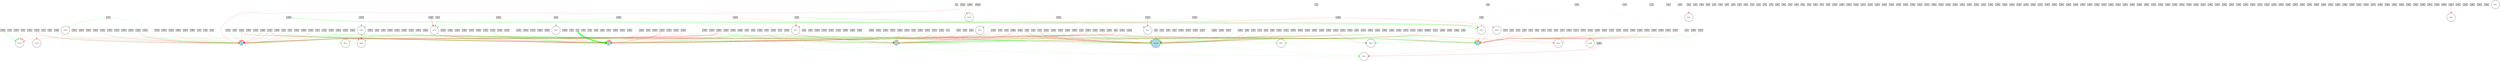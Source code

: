 digraph {
	node [fontsize=9 height=0.2 shape=circle width=0.2]
	x [fillcolor=lightgray shape=box style=filled]
	dx [fillcolor=lightgray shape=box style=filled]
	theta [fillcolor=lightgray shape=box style=filled]
	dtheta [fillcolor=lightgray shape=box style=filled]
	-5 [fillcolor=lightgray shape=box style=filled]
	-6 [fillcolor=lightgray shape=box style=filled]
	-7 [fillcolor=lightgray shape=box style=filled]
	-8 [fillcolor=lightgray shape=box style=filled]
	-9 [fillcolor=lightgray shape=box style=filled]
	-10 [fillcolor=lightgray shape=box style=filled]
	-11 [fillcolor=lightgray shape=box style=filled]
	-12 [fillcolor=lightgray shape=box style=filled]
	-13 [fillcolor=lightgray shape=box style=filled]
	-14 [fillcolor=lightgray shape=box style=filled]
	-15 [fillcolor=lightgray shape=box style=filled]
	-16 [fillcolor=lightgray shape=box style=filled]
	-17 [fillcolor=lightgray shape=box style=filled]
	-18 [fillcolor=lightgray shape=box style=filled]
	-19 [fillcolor=lightgray shape=box style=filled]
	-20 [fillcolor=lightgray shape=box style=filled]
	-21 [fillcolor=lightgray shape=box style=filled]
	-22 [fillcolor=lightgray shape=box style=filled]
	-23 [fillcolor=lightgray shape=box style=filled]
	-24 [fillcolor=lightgray shape=box style=filled]
	-25 [fillcolor=lightgray shape=box style=filled]
	-26 [fillcolor=lightgray shape=box style=filled]
	-27 [fillcolor=lightgray shape=box style=filled]
	-28 [fillcolor=lightgray shape=box style=filled]
	-29 [fillcolor=lightgray shape=box style=filled]
	-30 [fillcolor=lightgray shape=box style=filled]
	-31 [fillcolor=lightgray shape=box style=filled]
	-32 [fillcolor=lightgray shape=box style=filled]
	-33 [fillcolor=lightgray shape=box style=filled]
	-34 [fillcolor=lightgray shape=box style=filled]
	-35 [fillcolor=lightgray shape=box style=filled]
	-36 [fillcolor=lightgray shape=box style=filled]
	-37 [fillcolor=lightgray shape=box style=filled]
	-38 [fillcolor=lightgray shape=box style=filled]
	-39 [fillcolor=lightgray shape=box style=filled]
	-40 [fillcolor=lightgray shape=box style=filled]
	-41 [fillcolor=lightgray shape=box style=filled]
	-42 [fillcolor=lightgray shape=box style=filled]
	-43 [fillcolor=lightgray shape=box style=filled]
	-44 [fillcolor=lightgray shape=box style=filled]
	-45 [fillcolor=lightgray shape=box style=filled]
	-46 [fillcolor=lightgray shape=box style=filled]
	-47 [fillcolor=lightgray shape=box style=filled]
	-48 [fillcolor=lightgray shape=box style=filled]
	-49 [fillcolor=lightgray shape=box style=filled]
	-50 [fillcolor=lightgray shape=box style=filled]
	-51 [fillcolor=lightgray shape=box style=filled]
	-52 [fillcolor=lightgray shape=box style=filled]
	-53 [fillcolor=lightgray shape=box style=filled]
	-54 [fillcolor=lightgray shape=box style=filled]
	-55 [fillcolor=lightgray shape=box style=filled]
	-56 [fillcolor=lightgray shape=box style=filled]
	-57 [fillcolor=lightgray shape=box style=filled]
	-58 [fillcolor=lightgray shape=box style=filled]
	-59 [fillcolor=lightgray shape=box style=filled]
	-60 [fillcolor=lightgray shape=box style=filled]
	-61 [fillcolor=lightgray shape=box style=filled]
	-62 [fillcolor=lightgray shape=box style=filled]
	-63 [fillcolor=lightgray shape=box style=filled]
	-64 [fillcolor=lightgray shape=box style=filled]
	-65 [fillcolor=lightgray shape=box style=filled]
	-66 [fillcolor=lightgray shape=box style=filled]
	-67 [fillcolor=lightgray shape=box style=filled]
	-68 [fillcolor=lightgray shape=box style=filled]
	-69 [fillcolor=lightgray shape=box style=filled]
	-70 [fillcolor=lightgray shape=box style=filled]
	-71 [fillcolor=lightgray shape=box style=filled]
	-72 [fillcolor=lightgray shape=box style=filled]
	-73 [fillcolor=lightgray shape=box style=filled]
	-74 [fillcolor=lightgray shape=box style=filled]
	-75 [fillcolor=lightgray shape=box style=filled]
	-76 [fillcolor=lightgray shape=box style=filled]
	-77 [fillcolor=lightgray shape=box style=filled]
	-78 [fillcolor=lightgray shape=box style=filled]
	-79 [fillcolor=lightgray shape=box style=filled]
	-80 [fillcolor=lightgray shape=box style=filled]
	-81 [fillcolor=lightgray shape=box style=filled]
	-82 [fillcolor=lightgray shape=box style=filled]
	-83 [fillcolor=lightgray shape=box style=filled]
	-84 [fillcolor=lightgray shape=box style=filled]
	-85 [fillcolor=lightgray shape=box style=filled]
	-86 [fillcolor=lightgray shape=box style=filled]
	-87 [fillcolor=lightgray shape=box style=filled]
	-88 [fillcolor=lightgray shape=box style=filled]
	-89 [fillcolor=lightgray shape=box style=filled]
	-90 [fillcolor=lightgray shape=box style=filled]
	-91 [fillcolor=lightgray shape=box style=filled]
	-92 [fillcolor=lightgray shape=box style=filled]
	-93 [fillcolor=lightgray shape=box style=filled]
	-94 [fillcolor=lightgray shape=box style=filled]
	-95 [fillcolor=lightgray shape=box style=filled]
	-96 [fillcolor=lightgray shape=box style=filled]
	-97 [fillcolor=lightgray shape=box style=filled]
	-98 [fillcolor=lightgray shape=box style=filled]
	-99 [fillcolor=lightgray shape=box style=filled]
	-100 [fillcolor=lightgray shape=box style=filled]
	-101 [fillcolor=lightgray shape=box style=filled]
	-102 [fillcolor=lightgray shape=box style=filled]
	-103 [fillcolor=lightgray shape=box style=filled]
	-104 [fillcolor=lightgray shape=box style=filled]
	-105 [fillcolor=lightgray shape=box style=filled]
	-106 [fillcolor=lightgray shape=box style=filled]
	-107 [fillcolor=lightgray shape=box style=filled]
	-108 [fillcolor=lightgray shape=box style=filled]
	-109 [fillcolor=lightgray shape=box style=filled]
	-110 [fillcolor=lightgray shape=box style=filled]
	-111 [fillcolor=lightgray shape=box style=filled]
	-112 [fillcolor=lightgray shape=box style=filled]
	-113 [fillcolor=lightgray shape=box style=filled]
	-114 [fillcolor=lightgray shape=box style=filled]
	-115 [fillcolor=lightgray shape=box style=filled]
	-116 [fillcolor=lightgray shape=box style=filled]
	-117 [fillcolor=lightgray shape=box style=filled]
	-118 [fillcolor=lightgray shape=box style=filled]
	-119 [fillcolor=lightgray shape=box style=filled]
	-120 [fillcolor=lightgray shape=box style=filled]
	-121 [fillcolor=lightgray shape=box style=filled]
	-122 [fillcolor=lightgray shape=box style=filled]
	-123 [fillcolor=lightgray shape=box style=filled]
	-124 [fillcolor=lightgray shape=box style=filled]
	-125 [fillcolor=lightgray shape=box style=filled]
	-126 [fillcolor=lightgray shape=box style=filled]
	-127 [fillcolor=lightgray shape=box style=filled]
	-128 [fillcolor=lightgray shape=box style=filled]
	-129 [fillcolor=lightgray shape=box style=filled]
	-130 [fillcolor=lightgray shape=box style=filled]
	-131 [fillcolor=lightgray shape=box style=filled]
	-132 [fillcolor=lightgray shape=box style=filled]
	-133 [fillcolor=lightgray shape=box style=filled]
	-134 [fillcolor=lightgray shape=box style=filled]
	-135 [fillcolor=lightgray shape=box style=filled]
	-136 [fillcolor=lightgray shape=box style=filled]
	-137 [fillcolor=lightgray shape=box style=filled]
	-138 [fillcolor=lightgray shape=box style=filled]
	-139 [fillcolor=lightgray shape=box style=filled]
	-140 [fillcolor=lightgray shape=box style=filled]
	-141 [fillcolor=lightgray shape=box style=filled]
	-142 [fillcolor=lightgray shape=box style=filled]
	-143 [fillcolor=lightgray shape=box style=filled]
	-144 [fillcolor=lightgray shape=box style=filled]
	-145 [fillcolor=lightgray shape=box style=filled]
	-146 [fillcolor=lightgray shape=box style=filled]
	-147 [fillcolor=lightgray shape=box style=filled]
	-148 [fillcolor=lightgray shape=box style=filled]
	-149 [fillcolor=lightgray shape=box style=filled]
	-150 [fillcolor=lightgray shape=box style=filled]
	-151 [fillcolor=lightgray shape=box style=filled]
	-152 [fillcolor=lightgray shape=box style=filled]
	-153 [fillcolor=lightgray shape=box style=filled]
	-154 [fillcolor=lightgray shape=box style=filled]
	-155 [fillcolor=lightgray shape=box style=filled]
	-156 [fillcolor=lightgray shape=box style=filled]
	-157 [fillcolor=lightgray shape=box style=filled]
	-158 [fillcolor=lightgray shape=box style=filled]
	-159 [fillcolor=lightgray shape=box style=filled]
	-160 [fillcolor=lightgray shape=box style=filled]
	-161 [fillcolor=lightgray shape=box style=filled]
	-162 [fillcolor=lightgray shape=box style=filled]
	-163 [fillcolor=lightgray shape=box style=filled]
	-164 [fillcolor=lightgray shape=box style=filled]
	-165 [fillcolor=lightgray shape=box style=filled]
	-166 [fillcolor=lightgray shape=box style=filled]
	-167 [fillcolor=lightgray shape=box style=filled]
	-168 [fillcolor=lightgray shape=box style=filled]
	-169 [fillcolor=lightgray shape=box style=filled]
	-170 [fillcolor=lightgray shape=box style=filled]
	-171 [fillcolor=lightgray shape=box style=filled]
	-172 [fillcolor=lightgray shape=box style=filled]
	-173 [fillcolor=lightgray shape=box style=filled]
	-174 [fillcolor=lightgray shape=box style=filled]
	-175 [fillcolor=lightgray shape=box style=filled]
	-176 [fillcolor=lightgray shape=box style=filled]
	-177 [fillcolor=lightgray shape=box style=filled]
	-178 [fillcolor=lightgray shape=box style=filled]
	-179 [fillcolor=lightgray shape=box style=filled]
	-180 [fillcolor=lightgray shape=box style=filled]
	-181 [fillcolor=lightgray shape=box style=filled]
	-182 [fillcolor=lightgray shape=box style=filled]
	-183 [fillcolor=lightgray shape=box style=filled]
	-184 [fillcolor=lightgray shape=box style=filled]
	-185 [fillcolor=lightgray shape=box style=filled]
	-186 [fillcolor=lightgray shape=box style=filled]
	-187 [fillcolor=lightgray shape=box style=filled]
	-188 [fillcolor=lightgray shape=box style=filled]
	-189 [fillcolor=lightgray shape=box style=filled]
	-190 [fillcolor=lightgray shape=box style=filled]
	-191 [fillcolor=lightgray shape=box style=filled]
	-192 [fillcolor=lightgray shape=box style=filled]
	-193 [fillcolor=lightgray shape=box style=filled]
	-194 [fillcolor=lightgray shape=box style=filled]
	-195 [fillcolor=lightgray shape=box style=filled]
	-196 [fillcolor=lightgray shape=box style=filled]
	-197 [fillcolor=lightgray shape=box style=filled]
	-198 [fillcolor=lightgray shape=box style=filled]
	-199 [fillcolor=lightgray shape=box style=filled]
	-200 [fillcolor=lightgray shape=box style=filled]
	-201 [fillcolor=lightgray shape=box style=filled]
	-202 [fillcolor=lightgray shape=box style=filled]
	-203 [fillcolor=lightgray shape=box style=filled]
	-204 [fillcolor=lightgray shape=box style=filled]
	-205 [fillcolor=lightgray shape=box style=filled]
	-206 [fillcolor=lightgray shape=box style=filled]
	-207 [fillcolor=lightgray shape=box style=filled]
	-208 [fillcolor=lightgray shape=box style=filled]
	-209 [fillcolor=lightgray shape=box style=filled]
	-210 [fillcolor=lightgray shape=box style=filled]
	-211 [fillcolor=lightgray shape=box style=filled]
	-212 [fillcolor=lightgray shape=box style=filled]
	-213 [fillcolor=lightgray shape=box style=filled]
	-214 [fillcolor=lightgray shape=box style=filled]
	-215 [fillcolor=lightgray shape=box style=filled]
	-216 [fillcolor=lightgray shape=box style=filled]
	-217 [fillcolor=lightgray shape=box style=filled]
	-218 [fillcolor=lightgray shape=box style=filled]
	-219 [fillcolor=lightgray shape=box style=filled]
	-220 [fillcolor=lightgray shape=box style=filled]
	-221 [fillcolor=lightgray shape=box style=filled]
	-222 [fillcolor=lightgray shape=box style=filled]
	-223 [fillcolor=lightgray shape=box style=filled]
	-224 [fillcolor=lightgray shape=box style=filled]
	-225 [fillcolor=lightgray shape=box style=filled]
	-226 [fillcolor=lightgray shape=box style=filled]
	-227 [fillcolor=lightgray shape=box style=filled]
	-228 [fillcolor=lightgray shape=box style=filled]
	-229 [fillcolor=lightgray shape=box style=filled]
	-230 [fillcolor=lightgray shape=box style=filled]
	-231 [fillcolor=lightgray shape=box style=filled]
	-232 [fillcolor=lightgray shape=box style=filled]
	-233 [fillcolor=lightgray shape=box style=filled]
	-234 [fillcolor=lightgray shape=box style=filled]
	-235 [fillcolor=lightgray shape=box style=filled]
	-236 [fillcolor=lightgray shape=box style=filled]
	-237 [fillcolor=lightgray shape=box style=filled]
	-238 [fillcolor=lightgray shape=box style=filled]
	-239 [fillcolor=lightgray shape=box style=filled]
	-240 [fillcolor=lightgray shape=box style=filled]
	-241 [fillcolor=lightgray shape=box style=filled]
	-242 [fillcolor=lightgray shape=box style=filled]
	-243 [fillcolor=lightgray shape=box style=filled]
	-244 [fillcolor=lightgray shape=box style=filled]
	-245 [fillcolor=lightgray shape=box style=filled]
	-246 [fillcolor=lightgray shape=box style=filled]
	-247 [fillcolor=lightgray shape=box style=filled]
	-248 [fillcolor=lightgray shape=box style=filled]
	-249 [fillcolor=lightgray shape=box style=filled]
	-250 [fillcolor=lightgray shape=box style=filled]
	-251 [fillcolor=lightgray shape=box style=filled]
	-252 [fillcolor=lightgray shape=box style=filled]
	-253 [fillcolor=lightgray shape=box style=filled]
	-254 [fillcolor=lightgray shape=box style=filled]
	-255 [fillcolor=lightgray shape=box style=filled]
	-256 [fillcolor=lightgray shape=box style=filled]
	-257 [fillcolor=lightgray shape=box style=filled]
	-258 [fillcolor=lightgray shape=box style=filled]
	-259 [fillcolor=lightgray shape=box style=filled]
	-260 [fillcolor=lightgray shape=box style=filled]
	-261 [fillcolor=lightgray shape=box style=filled]
	-262 [fillcolor=lightgray shape=box style=filled]
	-263 [fillcolor=lightgray shape=box style=filled]
	-264 [fillcolor=lightgray shape=box style=filled]
	-265 [fillcolor=lightgray shape=box style=filled]
	-266 [fillcolor=lightgray shape=box style=filled]
	-267 [fillcolor=lightgray shape=box style=filled]
	-268 [fillcolor=lightgray shape=box style=filled]
	-269 [fillcolor=lightgray shape=box style=filled]
	-270 [fillcolor=lightgray shape=box style=filled]
	-271 [fillcolor=lightgray shape=box style=filled]
	-272 [fillcolor=lightgray shape=box style=filled]
	-273 [fillcolor=lightgray shape=box style=filled]
	-274 [fillcolor=lightgray shape=box style=filled]
	-275 [fillcolor=lightgray shape=box style=filled]
	-276 [fillcolor=lightgray shape=box style=filled]
	-277 [fillcolor=lightgray shape=box style=filled]
	-278 [fillcolor=lightgray shape=box style=filled]
	-279 [fillcolor=lightgray shape=box style=filled]
	-280 [fillcolor=lightgray shape=box style=filled]
	-281 [fillcolor=lightgray shape=box style=filled]
	-282 [fillcolor=lightgray shape=box style=filled]
	-283 [fillcolor=lightgray shape=box style=filled]
	-284 [fillcolor=lightgray shape=box style=filled]
	-285 [fillcolor=lightgray shape=box style=filled]
	-286 [fillcolor=lightgray shape=box style=filled]
	-287 [fillcolor=lightgray shape=box style=filled]
	-288 [fillcolor=lightgray shape=box style=filled]
	-289 [fillcolor=lightgray shape=box style=filled]
	-290 [fillcolor=lightgray shape=box style=filled]
	-291 [fillcolor=lightgray shape=box style=filled]
	-292 [fillcolor=lightgray shape=box style=filled]
	-293 [fillcolor=lightgray shape=box style=filled]
	-294 [fillcolor=lightgray shape=box style=filled]
	-295 [fillcolor=lightgray shape=box style=filled]
	-296 [fillcolor=lightgray shape=box style=filled]
	-297 [fillcolor=lightgray shape=box style=filled]
	-298 [fillcolor=lightgray shape=box style=filled]
	-299 [fillcolor=lightgray shape=box style=filled]
	-300 [fillcolor=lightgray shape=box style=filled]
	-301 [fillcolor=lightgray shape=box style=filled]
	-302 [fillcolor=lightgray shape=box style=filled]
	-303 [fillcolor=lightgray shape=box style=filled]
	-304 [fillcolor=lightgray shape=box style=filled]
	-305 [fillcolor=lightgray shape=box style=filled]
	-306 [fillcolor=lightgray shape=box style=filled]
	-307 [fillcolor=lightgray shape=box style=filled]
	-308 [fillcolor=lightgray shape=box style=filled]
	-309 [fillcolor=lightgray shape=box style=filled]
	-310 [fillcolor=lightgray shape=box style=filled]
	-311 [fillcolor=lightgray shape=box style=filled]
	-312 [fillcolor=lightgray shape=box style=filled]
	-313 [fillcolor=lightgray shape=box style=filled]
	-314 [fillcolor=lightgray shape=box style=filled]
	-315 [fillcolor=lightgray shape=box style=filled]
	-316 [fillcolor=lightgray shape=box style=filled]
	-317 [fillcolor=lightgray shape=box style=filled]
	-318 [fillcolor=lightgray shape=box style=filled]
	-319 [fillcolor=lightgray shape=box style=filled]
	-320 [fillcolor=lightgray shape=box style=filled]
	-321 [fillcolor=lightgray shape=box style=filled]
	-322 [fillcolor=lightgray shape=box style=filled]
	-323 [fillcolor=lightgray shape=box style=filled]
	-324 [fillcolor=lightgray shape=box style=filled]
	-325 [fillcolor=lightgray shape=box style=filled]
	-326 [fillcolor=lightgray shape=box style=filled]
	-327 [fillcolor=lightgray shape=box style=filled]
	-328 [fillcolor=lightgray shape=box style=filled]
	-329 [fillcolor=lightgray shape=box style=filled]
	-330 [fillcolor=lightgray shape=box style=filled]
	-331 [fillcolor=lightgray shape=box style=filled]
	-332 [fillcolor=lightgray shape=box style=filled]
	-333 [fillcolor=lightgray shape=box style=filled]
	-334 [fillcolor=lightgray shape=box style=filled]
	-335 [fillcolor=lightgray shape=box style=filled]
	-336 [fillcolor=lightgray shape=box style=filled]
	-337 [fillcolor=lightgray shape=box style=filled]
	-338 [fillcolor=lightgray shape=box style=filled]
	-339 [fillcolor=lightgray shape=box style=filled]
	-340 [fillcolor=lightgray shape=box style=filled]
	-341 [fillcolor=lightgray shape=box style=filled]
	-342 [fillcolor=lightgray shape=box style=filled]
	-343 [fillcolor=lightgray shape=box style=filled]
	-344 [fillcolor=lightgray shape=box style=filled]
	-345 [fillcolor=lightgray shape=box style=filled]
	-346 [fillcolor=lightgray shape=box style=filled]
	-347 [fillcolor=lightgray shape=box style=filled]
	-348 [fillcolor=lightgray shape=box style=filled]
	-349 [fillcolor=lightgray shape=box style=filled]
	-350 [fillcolor=lightgray shape=box style=filled]
	-351 [fillcolor=lightgray shape=box style=filled]
	-352 [fillcolor=lightgray shape=box style=filled]
	-353 [fillcolor=lightgray shape=box style=filled]
	-354 [fillcolor=lightgray shape=box style=filled]
	-355 [fillcolor=lightgray shape=box style=filled]
	-356 [fillcolor=lightgray shape=box style=filled]
	-357 [fillcolor=lightgray shape=box style=filled]
	-358 [fillcolor=lightgray shape=box style=filled]
	-359 [fillcolor=lightgray shape=box style=filled]
	-360 [fillcolor=lightgray shape=box style=filled]
	-361 [fillcolor=lightgray shape=box style=filled]
	-362 [fillcolor=lightgray shape=box style=filled]
	-363 [fillcolor=lightgray shape=box style=filled]
	-364 [fillcolor=lightgray shape=box style=filled]
	control [fillcolor=lightblue style=filled]
	1 [fillcolor=lightblue style=filled]
	2 [fillcolor=lightblue style=filled]
	3 [fillcolor=lightblue style=filled]
	4 [fillcolor=lightblue style=filled]
	39296 [fillcolor=white style=filled]
	40834 [fillcolor=white style=filled]
	36364 [fillcolor=white style=filled]
	40974 [fillcolor=white style=filled]
	39827 [fillcolor=white style=filled]
	37784 [fillcolor=white style=filled]
	39326 [fillcolor=white style=filled]
	40993 [fillcolor=white style=filled]
	40875 [fillcolor=white style=filled]
	40621 [fillcolor=white style=filled]
	38588 [fillcolor=white style=filled]
	39614 [fillcolor=white style=filled]
	40000 [fillcolor=white style=filled]
	38082 [fillcolor=white style=filled]
	39235 [fillcolor=white style=filled]
	40420 [fillcolor=white style=filled]
	40807 [fillcolor=white style=filled]
	38637 [fillcolor=white style=filled]
	38511 [fillcolor=white style=filled]
	38129 [fillcolor=white style=filled]
	39793 [fillcolor=white style=filled]
	39414 [fillcolor=white style=filled]
	dx -> 1 [color=red penwidth=0.2907977548153764 style=solid]
	dtheta -> 1 [color=red penwidth=0.20050429047600982 style=solid]
	-7 -> 2 [color=green penwidth=0.26520085295934326 style=solid]
	-9 -> 3 [color=green penwidth=5.668410470889803 style=solid]
	-11 -> 1 [color=red penwidth=0.1125741989953283 style=solid]
	-12 -> 3 [color=green penwidth=0.18425784969344705 style=solid]
	-13 -> 2 [color=green penwidth=0.21996156171202944 style=solid]
	-13 -> 3 [color=red penwidth=0.1269878183093249 style=solid]
	-16 -> control [color=green penwidth=0.3079586490854841 style=solid]
	-16 -> 3 [color=red penwidth=0.3012692145335818 style=solid]
	-18 -> 3 [color=green penwidth=0.5908166473418486 style=solid]
	-18 -> 4 [color=red penwidth=0.43046870896866674 style=solid]
	-19 -> 1 [color=green penwidth=0.3821313234514164 style=solid]
	-19 -> 4 [color=red penwidth=0.6996498882869627 style=solid]
	-20 -> 4 [color=red penwidth=0.2719260379731083 style=solid]
	-22 -> control [color=green penwidth=0.38101605794184334 style=solid]
	-25 -> 4 [color=green penwidth=0.128775208035889 style=solid]
	-26 -> 3 [color=red penwidth=0.3204870006913463 style=solid]
	-28 -> control [color=red penwidth=0.9365657669270998 style=solid]
	-28 -> 2 [color=green penwidth=0.33352300442800076 style=solid]
	-29 -> 2 [color=red penwidth=0.1303698568312001 style=solid]
	-29 -> 3 [color=green penwidth=0.26766515484530795 style=solid]
	-30 -> 2 [color=green penwidth=0.27131504213086943 style=solid]
	-34 -> 1 [color=red penwidth=0.630331597521249 style=solid]
	-35 -> 2 [color=red penwidth=0.3077780924066231 style=solid]
	-37 -> 3 [color=green penwidth=0.33329350530738444 style=solid]
	-37 -> 4 [color=red penwidth=0.2247257626370877 style=solid]
	-38 -> 4 [color=green penwidth=0.17436783757166102 style=solid]
	-39 -> 3 [color=red penwidth=0.10266467553586897 style=solid]
	-42 -> 2 [color=green penwidth=0.15464608223150528 style=solid]
	-44 -> control [color=red penwidth=0.20163744495061076 style=solid]
	-44 -> 4 [color=green penwidth=0.13396489386173094 style=solid]
	-45 -> control [color=green penwidth=0.35840067902251305 style=solid]
	-45 -> 3 [color=green penwidth=0.14419406963848452 style=solid]
	-48 -> 1 [color=red penwidth=0.3746158647793739 style=solid]
	-48 -> 2 [color=green penwidth=0.13102339526479376 style=solid]
	-49 -> control [color=green penwidth=0.6197882885293493 style=solid]
	-49 -> 2 [color=green penwidth=0.3061299264192943 style=solid]
	-51 -> 1 [color=red penwidth=0.45368197916258335 style=solid]
	-53 -> 1 [color=red penwidth=0.45890122565991676 style=solid]
	-54 -> 1 [color=red penwidth=0.23556531993661245 style=solid]
	-55 -> 3 [color=green penwidth=0.28778208804424665 style=solid]
	-56 -> control [color=green penwidth=0.31380603649577554 style=solid]
	-57 -> control [color=red penwidth=0.979281409813859 style=solid]
	-57 -> 2 [color=green penwidth=0.12289681882206537 style=solid]
	-58 -> 3 [color=green penwidth=0.36523639299014676 style=solid]
	-59 -> 1 [color=green penwidth=0.17887527863163752 style=solid]
	-62 -> 1 [color=red penwidth=0.25959806558938614 style=solid]
	-64 -> 1 [color=red penwidth=0.1522026188341027 style=solid]
	-66 -> control [color=red penwidth=0.605481456908982 style=solid]
	-67 -> 4 [color=green penwidth=0.31725636504283616 style=solid]
	-68 -> 3 [color=green penwidth=0.1118913158906403 style=solid]
	-69 -> 2 [color=red penwidth=0.17188135010394406 style=solid]
	-70 -> control [color=green penwidth=0.4477490253393619 style=solid]
	-71 -> control [color=green penwidth=0.17595447148430887 style=solid]
	-72 -> 4 [color=green penwidth=0.3293402029622705 style=solid]
	-74 -> 1 [color=green penwidth=0.17318791097211128 style=solid]
	-75 -> 3 [color=red penwidth=0.1667459200457918 style=solid]
	-77 -> control [color=red penwidth=0.26569856059220676 style=solid]
	-77 -> 2 [color=green penwidth=0.3023318243240515 style=solid]
	-77 -> 4 [color=green penwidth=0.2846013736779528 style=solid]
	-80 -> 1 [color=red penwidth=0.11360727016064766 style=solid]
	-81 -> 2 [color=green penwidth=0.14595484571503298 style=solid]
	-81 -> 4 [color=green penwidth=0.21070677083580708 style=solid]
	-83 -> 1 [color=red penwidth=0.1600079849369504 style=solid]
	-83 -> 3 [color=red penwidth=0.18864226801155187 style=solid]
	-86 -> control [color=red penwidth=0.39697621504133285 style=solid]
	-87 -> 1 [color=red penwidth=0.10830445477223588 style=solid]
	-89 -> control [color=red penwidth=0.6420776901869664 style=solid]
	-90 -> 3 [color=green penwidth=0.21087680858301733 style=solid]
	-90 -> 4 [color=red penwidth=0.10379704048181333 style=solid]
	-92 -> 3 [color=red penwidth=0.33696677952505505 style=solid]
	-94 -> 2 [color=green penwidth=0.16275806335014353 style=solid]
	-96 -> 2 [color=green penwidth=0.10125904973233232 style=solid]
	-100 -> 1 [color=green penwidth=0.1194019748403077 style=solid]
	-102 -> 3 [color=red penwidth=0.1165383052075515 style=solid]
	-104 -> 2 [color=green penwidth=0.18927463599919403 style=solid]
	-108 -> 4 [color=red penwidth=0.4670637561216122 style=solid]
	-110 -> control [color=red penwidth=0.20957211597398656 style=solid]
	-110 -> 4 [color=green penwidth=0.5661968337919463 style=solid]
	-113 -> control [color=green penwidth=0.3747597086915784 style=solid]
	-113 -> 1 [color=green penwidth=0.2073493662800246 style=solid]
	-114 -> 2 [color=green penwidth=0.2017943050545713 style=solid]
	-115 -> 3 [color=red penwidth=1.0131170806217635 style=solid]
	-117 -> 1 [color=red penwidth=0.21821223924892025 style=solid]
	-118 -> control [color=red penwidth=0.3138580695165061 style=solid]
	-118 -> 2 [color=green penwidth=0.2813691374718465 style=solid]
	-118 -> 3 [color=red penwidth=0.4653759963499121 style=solid]
	-121 -> 1 [color=red penwidth=0.12143823863560238 style=solid]
	-122 -> 4 [color=green penwidth=0.11082489937592409 style=solid]
	-123 -> 3 [color=red penwidth=0.2734382505125148 style=solid]
	-126 -> 2 [color=red penwidth=0.48091212709391984 style=solid]
	-126 -> 3 [color=red penwidth=0.25607979936563224 style=solid]
	-127 -> 2 [color=green penwidth=0.14447438448149608 style=solid]
	-129 -> 3 [color=green penwidth=0.21273414415320974 style=solid]
	-130 -> 3 [color=red penwidth=0.2976878097715082 style=solid]
	-132 -> 4 [color=green penwidth=0.15931095479988827 style=solid]
	-133 -> 2 [color=green penwidth=0.13042428389036342 style=solid]
	-134 -> control [color=red penwidth=0.4752473850136427 style=solid]
	-134 -> 4 [color=green penwidth=0.27499862896033733 style=solid]
	-138 -> 1 [color=green penwidth=0.24293930431732033 style=solid]
	-138 -> 3 [color=red penwidth=0.43983202134470734 style=solid]
	-140 -> 3 [color=red penwidth=0.426706859696077 style=solid]
	-143 -> 1 [color=green penwidth=0.18450124181692265 style=solid]
	-143 -> 2 [color=green penwidth=0.15357473393181278 style=solid]
	-144 -> 3 [color=red penwidth=0.15423242238434354 style=solid]
	-145 -> control [color=red penwidth=0.15844991297583122 style=solid]
	-147 -> control [color=green penwidth=0.4684830537321193 style=solid]
	-148 -> 1 [color=red penwidth=0.7163714721859862 style=solid]
	-149 -> 2 [color=green penwidth=0.11771662364009383 style=solid]
	-150 -> control [color=green penwidth=0.5414630457038451 style=solid]
	-150 -> 1 [color=red penwidth=0.2641446972810221 style=solid]
	-150 -> 4 [color=green penwidth=0.14939043345222594 style=solid]
	-151 -> 2 [color=red penwidth=0.19871830154301195 style=solid]
	-157 -> 3 [color=red penwidth=0.1052729272859764 style=solid]
	-159 -> 3 [color=green penwidth=0.14810908884022247 style=solid]
	-160 -> 1 [color=red penwidth=0.2529429863665442 style=solid]
	-161 -> control [color=red penwidth=0.3619707692869383 style=solid]
	-161 -> 1 [color=green penwidth=0.5386913624246151 style=solid]
	-161 -> 2 [color=green penwidth=0.34350738543364145 style=solid]
	-161 -> 3 [color=green penwidth=0.37829318442261506 style=solid]
	-162 -> 3 [color=green penwidth=0.36959275016384463 style=solid]
	-162 -> 4 [color=red penwidth=0.42434080119831663 style=solid]
	-168 -> control [color=red penwidth=0.2987696544942631 style=solid]
	-171 -> control [color=red penwidth=0.3871725986652722 style=solid]
	-172 -> 1 [color=green penwidth=0.4024983258559168 style=solid]
	-173 -> 3 [color=green penwidth=0.40563182464381153 style=solid]
	-174 -> 3 [color=green penwidth=0.9562455288218851 style=solid]
	-175 -> control [color=green penwidth=0.2812595880783158 style=solid]
	-175 -> 3 [color=green penwidth=0.20832429637369748 style=solid]
	-176 -> 2 [color=green penwidth=0.5111110926247286 style=solid]
	-176 -> 4 [color=red penwidth=0.24262314861534895 style=solid]
	-178 -> 4 [color=red penwidth=0.7516762997412455 style=solid]
	-179 -> 1 [color=green penwidth=0.23172583602608837 style=solid]
	-180 -> 3 [color=green penwidth=0.21826053074872878 style=solid]
	-180 -> 4 [color=red penwidth=0.6092754331337825 style=solid]
	-184 -> 1 [color=green penwidth=0.30176302568863766 style=solid]
	-185 -> 4 [color=green penwidth=0.12798303353022275 style=solid]
	-187 -> 4 [color=green penwidth=0.15948674119440065 style=solid]
	-189 -> 2 [color=green penwidth=0.1275244652285886 style=solid]
	-192 -> 4 [color=red penwidth=0.17443285585750928 style=solid]
	-194 -> 2 [color=red penwidth=0.1816308626365794 style=solid]
	-194 -> 4 [color=red penwidth=0.3573616518995618 style=solid]
	-195 -> 1 [color=red penwidth=0.2813701555706971 style=solid]
	-196 -> 2 [color=red penwidth=0.4439350597576043 style=solid]
	-198 -> control [color=green penwidth=0.23671160833553678 style=solid]
	-198 -> 1 [color=green penwidth=0.10366910887202317 style=solid]
	-204 -> control [color=green penwidth=0.5513984882309534 style=solid]
	-205 -> control [color=red penwidth=0.13274981453999413 style=solid]
	-206 -> control [color=red penwidth=0.1669261525542389 style=solid]
	-207 -> 2 [color=green penwidth=0.23042121952722192 style=solid]
	-207 -> 4 [color=red penwidth=0.3970191405685205 style=solid]
	-210 -> 4 [color=red penwidth=0.5192035184534074 style=solid]
	-212 -> control [color=green penwidth=0.34646434058733677 style=solid]
	-216 -> 3 [color=red penwidth=0.8308440788987935 style=solid]
	-216 -> 4 [color=red penwidth=0.5306413105690405 style=solid]
	-217 -> 4 [color=green penwidth=0.7564224438272502 style=solid]
	-218 -> 2 [color=green penwidth=0.183070028467204 style=solid]
	-221 -> 4 [color=green penwidth=0.18958345885718364 style=solid]
	-222 -> 2 [color=red penwidth=0.17835200427751235 style=solid]
	-222 -> 3 [color=red penwidth=0.14606420837721093 style=solid]
	-223 -> control [color=red penwidth=0.2926447192611892 style=solid]
	-223 -> 2 [color=green penwidth=0.252163927613236 style=solid]
	-224 -> 3 [color=red penwidth=0.32598471928206024 style=solid]
	-226 -> 4 [color=red penwidth=0.7711120999466224 style=solid]
	-227 -> control [color=red penwidth=0.17286058393915282 style=solid]
	-227 -> 1 [color=green penwidth=0.11607257771586463 style=solid]
	-228 -> 2 [color=red penwidth=0.17799806896128637 style=solid]
	-229 -> control [color=green penwidth=0.4390897424100937 style=solid]
	-229 -> 2 [color=green penwidth=0.5007670660772297 style=solid]
	-231 -> 3 [color=red penwidth=0.2448644775208116 style=solid]
	-232 -> control [color=red penwidth=0.7609875241279714 style=solid]
	-232 -> 1 [color=red penwidth=0.18076282048455378 style=solid]
	-234 -> 1 [color=red penwidth=0.1645469266995242 style=solid]
	-235 -> control [color=green penwidth=0.7473905183629249 style=solid]
	-238 -> 1 [color=red penwidth=0.6570323530975323 style=solid]
	-239 -> control [color=red penwidth=0.36282980744248505 style=solid]
	-241 -> 3 [color=green penwidth=0.4099053255763133 style=solid]
	-242 -> control [color=green penwidth=0.1482381003542219 style=solid]
	-242 -> 4 [color=green penwidth=0.21220178683752705 style=solid]
	-243 -> control [color=red penwidth=0.5427083601288653 style=solid]
	-244 -> 1 [color=green penwidth=0.10651389334037586 style=solid]
	-244 -> 2 [color=green penwidth=0.44430687816007086 style=solid]
	-245 -> control [color=green penwidth=0.27158475860055076 style=solid]
	-247 -> 2 [color=green penwidth=0.1262275624871396 style=solid]
	-248 -> 1 [color=red penwidth=0.19586774197502044 style=solid]
	-248 -> 2 [color=red penwidth=0.7669648141843268 style=solid]
	-248 -> 3 [color=red penwidth=0.22854738292813412 style=solid]
	-249 -> 1 [color=red penwidth=0.4950236676796219 style=solid]
	-249 -> 3 [color=green penwidth=0.29603584542992656 style=solid]
	-250 -> control [color=red penwidth=0.3435392799077711 style=solid]
	-250 -> 3 [color=green penwidth=0.4800367314913191 style=solid]
	-251 -> 4 [color=green penwidth=0.27272498933527367 style=solid]
	-252 -> 4 [color=green penwidth=0.11846906645714936 style=solid]
	-256 -> 2 [color=red penwidth=0.12772418285675874 style=solid]
	-260 -> 2 [color=green penwidth=0.48779081345079434 style=solid]
	-260 -> 4 [color=green penwidth=0.3961427934936389 style=solid]
	-261 -> 1 [color=green penwidth=0.183035671360454 style=solid]
	-262 -> 4 [color=green penwidth=0.48338435495440113 style=solid]
	-263 -> control [color=red penwidth=0.5071761175088995 style=solid]
	-264 -> 1 [color=red penwidth=0.1380170194947607 style=solid]
	-265 -> 3 [color=green penwidth=0.5282520024624886 style=solid]
	-266 -> 3 [color=green penwidth=0.17991050859247984 style=solid]
	-266 -> 4 [color=red penwidth=0.15915500361132717 style=solid]
	-268 -> 4 [color=green penwidth=0.17608091885440683 style=solid]
	-269 -> 1 [color=green penwidth=0.1159898294138127 style=solid]
	-270 -> 4 [color=green penwidth=0.13124645525808323 style=solid]
	-273 -> 4 [color=green penwidth=0.1494584333326323 style=solid]
	-274 -> control [color=green penwidth=0.21249717292592962 style=solid]
	-274 -> 2 [color=red penwidth=0.11029469934818187 style=solid]
	-275 -> 1 [color=red penwidth=0.19121987440810578 style=solid]
	-276 -> control [color=red penwidth=0.16076081781357937 style=solid]
	-276 -> 4 [color=green penwidth=0.2947968322887602 style=solid]
	-277 -> 3 [color=red penwidth=0.11571458198667037 style=solid]
	-280 -> 2 [color=green penwidth=0.6649307472317166 style=solid]
	-280 -> 3 [color=green penwidth=0.8609975997326317 style=solid]
	-281 -> 4 [color=red penwidth=0.14800535412443688 style=solid]
	-282 -> 4 [color=green penwidth=0.4658698396088018 style=solid]
	-284 -> 1 [color=green penwidth=0.17719733849545694 style=solid]
	-284 -> 3 [color=red penwidth=0.5935655192949951 style=solid]
	-286 -> 1 [color=red penwidth=0.3270215455278961 style=solid]
	-287 -> 4 [color=red penwidth=0.11518548996466811 style=solid]
	-290 -> control [color=green penwidth=0.35042583403343386 style=solid]
	-290 -> 1 [color=red penwidth=0.2668153233223214 style=solid]
	-291 -> 2 [color=green penwidth=0.10890169867006119 style=solid]
	-292 -> 3 [color=green penwidth=0.5612321206251389 style=solid]
	-293 -> control [color=red penwidth=0.11014991738604835 style=solid]
	-293 -> 2 [color=green penwidth=0.7259570159448946 style=solid]
	-296 -> 1 [color=red penwidth=0.3131628219736925 style=solid]
	-297 -> 2 [color=green penwidth=0.17827712370517945 style=solid]
	-299 -> 3 [color=red penwidth=0.5206795064977595 style=solid]
	-302 -> 2 [color=green penwidth=0.36665641782892144 style=solid]
	-303 -> 3 [color=red penwidth=0.14364085304151353 style=solid]
	-304 -> 2 [color=red penwidth=0.6323094643879046 style=solid]
	-307 -> 1 [color=red penwidth=0.16365332780575031 style=solid]
	-309 -> 1 [color=red penwidth=0.3563323357243835 style=solid]
	-309 -> 2 [color=red penwidth=0.42358592039842535 style=solid]
	-309 -> 3 [color=red penwidth=0.1784501869200696 style=solid]
	-312 -> 2 [color=green penwidth=0.1380130419757637 style=solid]
	-313 -> 2 [color=green penwidth=0.64399682128007 style=solid]
	-314 -> control [color=green penwidth=0.292157874572317 style=solid]
	-314 -> 2 [color=green penwidth=0.15819942414670643 style=solid]
	-314 -> 4 [color=green penwidth=0.6242635686910687 style=solid]
	-315 -> 3 [color=red penwidth=0.6463505143052686 style=solid]
	-315 -> 4 [color=red penwidth=0.4742972818126834 style=solid]
	-317 -> 2 [color=red penwidth=0.36405234333740655 style=solid]
	-318 -> 1 [color=green penwidth=0.13309245708062512 style=solid]
	-319 -> 1 [color=green penwidth=0.19635077766827472 style=solid]
	-321 -> 3 [color=green penwidth=0.16064376498117716 style=solid]
	-322 -> 1 [color=green penwidth=0.17014839137820287 style=solid]
	-322 -> 3 [color=red penwidth=0.7406322414692501 style=solid]
	-325 -> control [color=green penwidth=1.2263964620009964 style=solid]
	-325 -> 4 [color=green penwidth=0.3543845895583251 style=solid]
	-326 -> 2 [color=green penwidth=0.37301936536165337 style=solid]
	-326 -> 4 [color=green penwidth=0.3927000026879376 style=solid]
	-329 -> control [color=red penwidth=0.22338144873748128 style=solid]
	-329 -> 4 [color=green penwidth=0.11747688820353319 style=solid]
	-330 -> 1 [color=green penwidth=0.4689307009702224 style=solid]
	-330 -> 2 [color=green penwidth=0.29823816014761473 style=solid]
	-331 -> 3 [color=green penwidth=0.5205890459520903 style=solid]
	-332 -> 4 [color=green penwidth=0.3989013424732648 style=solid]
	-333 -> 2 [color=red penwidth=0.1441367456087656 style=solid]
	-334 -> 4 [color=red penwidth=0.3618191122854806 style=solid]
	-337 -> 1 [color=red penwidth=0.2636193910442053 style=solid]
	-340 -> 1 [color=red penwidth=0.12881348011753932 style=solid]
	-340 -> 2 [color=green penwidth=0.19035607705733765 style=solid]
	-341 -> control [color=red penwidth=0.39452545337992384 style=solid]
	-343 -> control [color=green penwidth=0.2767012257702517 style=solid]
	-344 -> 4 [color=green penwidth=0.24059021579130976 style=solid]
	-349 -> control [color=red penwidth=0.4779555088409124 style=solid]
	-349 -> 2 [color=red penwidth=0.354094583788634 style=solid]
	-354 -> control [color=green penwidth=0.4049784732729903 style=solid]
	-354 -> 4 [color=red penwidth=0.1196958125701905 style=solid]
	-355 -> 3 [color=red penwidth=0.49925830483532196 style=solid]
	-356 -> 1 [color=green penwidth=0.2358712547889735 style=solid]
	-356 -> 4 [color=red penwidth=1.3780329609234894 style=solid]
	-359 -> control [color=green penwidth=0.21928931288226797 style=solid]
	-361 -> 1 [color=green penwidth=0.4595504277418436 style=solid]
	-363 -> control [color=red penwidth=0.10545198600383841 style=solid]
	-170 -> 3 [color=green penwidth=0.19044474527114766 style=solid]
	-230 -> control [color=green penwidth=0.21387642115036704 style=solid]
	-105 -> 2 [color=green penwidth=0.18006385055819435 style=solid]
	-218 -> 4 [color=red penwidth=0.16561667269458924 style=solid]
	-48 -> 3 [color=red penwidth=0.27410592509655185 style=solid]
	-302 -> control [color=green penwidth=0.12224472531303567 style=solid]
	-94 -> 3 [color=green penwidth=0.1515965515475536 style=solid]
	-228 -> 3 [color=green penwidth=0.16715314518061097 style=solid]
	-200 -> 2 [color=red penwidth=0.3156301495522623 style=solid]
	-136 -> 1 [color=green penwidth=0.7157371305662776 style=solid]
	-156 -> 3 [color=red penwidth=0.3827148467824233 style=solid]
	-47 -> 4 [color=green penwidth=0.1698318594109994 style=solid]
	-19 -> control [color=red penwidth=0.4687763491841682 style=solid]
	-101 -> 1 [color=green penwidth=0.24828843756532218 style=solid]
	-168 -> 4 [color=red penwidth=0.3295234107543239 style=solid]
	-101 -> control [color=red penwidth=0.2968807194987273 style=solid]
	-65 -> 2 [color=red penwidth=0.4370956647441433 style=solid]
	-215 -> 2 [color=green penwidth=0.42769297485701097 style=solid]
	-61 -> control [color=green penwidth=0.28844511649901694 style=solid]
	-274 -> 4 [color=green penwidth=0.2410246214372142 style=solid]
	-290 -> 4 [color=red penwidth=0.7078841127316468 style=solid]
	-136 -> 4 [color=red penwidth=0.23256078567742203 style=solid]
	-101 -> 3 [color=green penwidth=0.1044364771772255 style=solid]
	-320 -> control [color=red penwidth=0.19863049142235403 style=solid]
	-170 -> 4 [color=green penwidth=0.25433527245226073 style=solid]
	-361 -> 3 [color=green penwidth=0.12691454927127208 style=solid]
	-223 -> 3 [color=red penwidth=0.3304524615017191 style=solid]
	-23 -> 3 [color=green penwidth=0.2512516652802237 style=solid]
	-8 -> control [color=green penwidth=0.32496302743064975 style=solid]
	-257 -> 36364 [color=green penwidth=0.21895005984452626 style=solid]
	dtheta -> control [color=green penwidth=0.5731577301663582 style=solid]
	-337 -> 36364 [color=red penwidth=0.35603508824614993 style=solid]
	-264 -> 37784 [color=green penwidth=0.5329955918910929 style=solid]
	37784 -> 3 [color=red penwidth=0.652106390839924 style=solid]
	-263 -> 2 [color=green penwidth=0.212268330648064 style=solid]
	-32 -> 1 [color=red penwidth=0.2183501724543968 style=solid]
	-357 -> 38082 [color=green penwidth=0.30971817429282866 style=solid]
	-178 -> 38129 [color=red penwidth=0.21886991730521804 style=solid]
	-214 -> 3 [color=red penwidth=0.12951656470761158 style=solid]
	38511 -> control [color=green penwidth=0.2316639429623243 style=solid]
	dx -> 3 [color=red penwidth=0.6621823641019399 style=solid]
	-27 -> 4 [color=green penwidth=0.3025808379502375 style=solid]
	-39 -> 38588 [color=green penwidth=0.3614963849986601 style=solid]
	-59 -> 38082 [color=green penwidth=0.4963109638900296 style=solid]
	-151 -> 38082 [color=green penwidth=0.6285145761205502 style=solid]
	-147 -> 39235 [color=red penwidth=0.17266315179539232 style=solid]
	39235 -> 2 [color=red penwidth=0.5407687576365626 style=solid]
	-60 -> 37784 [color=red penwidth=0.13806686535393659 style=solid]
	-276 -> 38637 [color=green penwidth=0.2613687865757337 style=solid]
	-287 -> 39326 [color=green penwidth=1.2016400856134237 style=solid]
	39326 -> 1 [color=red penwidth=0.3867458201353051 style=solid]
	-328 -> 37784 [color=red penwidth=0.9939575359128209 style=solid]
	-316 -> 3 [color=red penwidth=0.3492401859281965 style=solid]
	-11 -> 39414 [color=red penwidth=0.27596623659825575 style=solid]
	-217 -> 38637 [color=green penwidth=0.22764959422815897 style=solid]
	-143 -> 39296 [color=green penwidth=0.383971912315736 style=solid]
	-333 -> 39614 [color=red penwidth=0.540644218103681 style=solid]
	-135 -> 39296 [color=green penwidth=0.5827580174399598 style=solid]
	39793 -> 2 [color=red penwidth=0.6797443566723199 style=solid]
	-55 -> 39827 [color=green penwidth=0.47121593181261423 style=solid]
	-214 -> 38637 [color=green penwidth=0.24155626390676962 style=solid]
	-319 -> 40000 [color=green penwidth=0.11120797557144141 style=solid]
	40000 -> 38588 [color=red penwidth=0.6527541836267744 style=solid]
	-269 -> 4 [color=red penwidth=0.5292935361845644 style=solid]
	-184 -> 39827 [color=green penwidth=0.349407256925963 style=solid]
	-285 -> 39614 [color=green penwidth=0.14129273568351972 style=solid]
	-14 -> 36364 [color=green penwidth=0.2814754801123537 style=solid]
	-246 -> 40420 [color=green penwidth=0.4502074363078197 style=solid]
	40420 -> control [color=red penwidth=0.13881398095030936 style=solid]
	40420 -> 39793 [color=red penwidth=0.2075749304415157 style=solid]
	-105 -> 38082 [color=red penwidth=0.11461600263456301 style=solid]
	-96 -> 39414 [color=green penwidth=0.37795519438517833 style=solid]
	-31 -> 40621 [color=red penwidth=0.26850345220230887 style=solid]
	-221 -> 1 [color=red penwidth=0.2630853549119283 style=solid]
	-13 -> 39326 [color=green penwidth=0.8812032001484651 style=solid]
	-310 -> 36364 [color=green penwidth=0.8763881720188831 style=solid]
	-256 -> 38082 [color=red penwidth=0.2441814287657885 style=solid]
	-72 -> 40834 [color=green penwidth=0.726709602109523 style=solid]
	40834 -> 4 [color=red penwidth=0.1946450421717016 style=solid]
	-351 -> 40875 [color=red penwidth=0.5219954569935567 style=solid]
	-323 -> 40000 [color=red penwidth=0.21532105198719126 style=solid]
	-45 -> 40974 [color=red penwidth=0.1523922070134889 style=solid]
	40974 -> 3 [color=red penwidth=0.17803814660738954 style=solid]
	-13 -> 39793 [color=red penwidth=0.8035116190815826 style=solid]
	-67 -> 36364 [color=red penwidth=0.14664715783320675 style=solid]
	-309 -> 40993 [color=red penwidth=0.18056217478489905 style=solid]
	40993 -> 1 [color=red penwidth=0.5215207718119528 style=solid]
	-129 -> 39326 [color=red penwidth=0.39911374293820623 style=solid]
	control -> 39414 [color=green penwidth=0.29563714333013486 style=solid]
	-247 -> 38511 [color=red penwidth=0.14360079817502241 style=solid]
	-261 -> 38082 [color=green penwidth=0.1249098227042866 style=solid]
	-175 -> 38511 [color=red penwidth=0.5238537852459486 style=solid]
	-98 -> 39326 [color=green penwidth=0.15191290178342176 style=solid]
	-122 -> 36364 [color=red penwidth=0.17731111320235948 style=solid]
	-269 -> 40420 [color=red penwidth=0.2569620913946037 style=solid]
	-289 -> 39414 [color=red penwidth=0.6329184641751757 style=solid]
	-353 -> 38588 [color=red penwidth=0.1353156394167433 style=solid]
}
